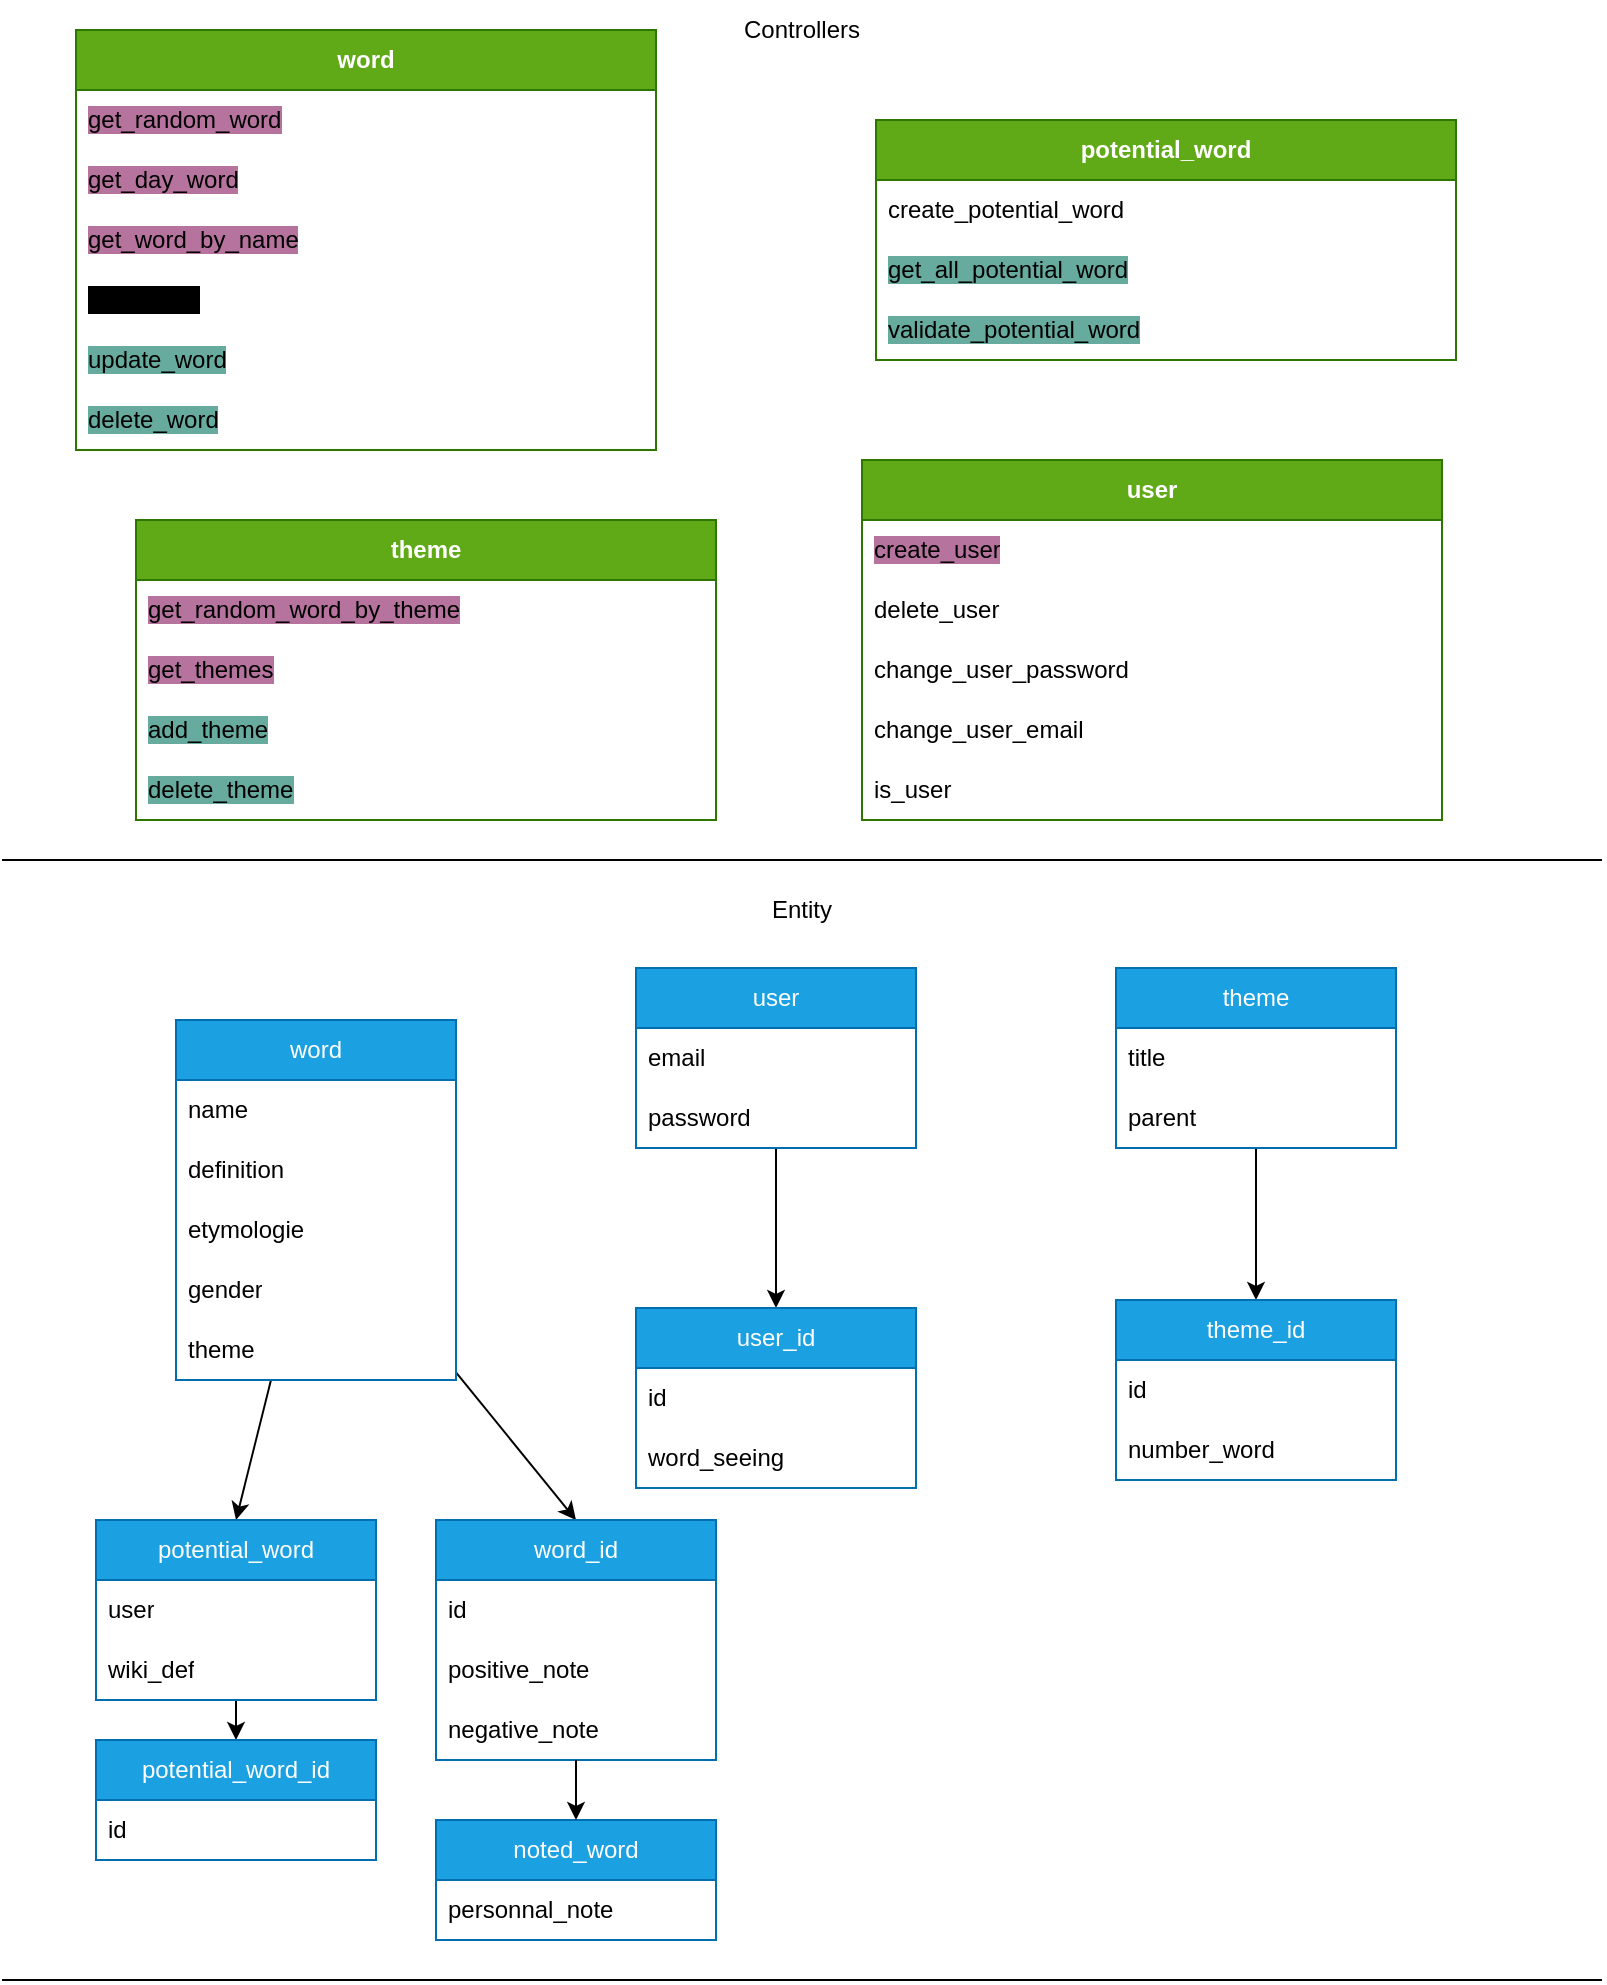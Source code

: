 <mxfile>
    <diagram id="C5RBs43oDa-KdzZeNtuy" name="Page-1">
        <mxGraphModel dx="785" dy="309" grid="1" gridSize="10" guides="1" tooltips="1" connect="1" arrows="1" fold="1" page="1" pageScale="1" pageWidth="827" pageHeight="1169" math="0" shadow="0">
            <root>
                <mxCell id="WIyWlLk6GJQsqaUBKTNV-0"/>
                <mxCell id="WIyWlLk6GJQsqaUBKTNV-1" parent="WIyWlLk6GJQsqaUBKTNV-0"/>
                <mxCell id="v3FP0j8TTnVcQzOzM6Bb-3" value="&lt;strong&gt;word&lt;/strong&gt;" style="swimlane;fontStyle=0;childLayout=stackLayout;horizontal=1;startSize=30;horizontalStack=0;resizeParent=1;resizeParentMax=0;resizeLast=0;collapsible=1;marginBottom=0;whiteSpace=wrap;html=1;fillColor=#60a917;strokeColor=#2D7600;fontColor=#ffffff;" parent="WIyWlLk6GJQsqaUBKTNV-1" vertex="1">
                    <mxGeometry x="50" y="25" width="290" height="210" as="geometry"/>
                </mxCell>
                <mxCell id="v3FP0j8TTnVcQzOzM6Bb-4" value="&lt;span style=&quot;background-color: rgb(181, 115, 157);&quot;&gt;get_random_word&lt;/span&gt;" style="text;strokeColor=none;fillColor=none;align=left;verticalAlign=middle;spacingLeft=4;spacingRight=4;overflow=hidden;points=[[0,0.5],[1,0.5]];portConstraint=eastwest;rotatable=0;whiteSpace=wrap;html=1;" parent="v3FP0j8TTnVcQzOzM6Bb-3" vertex="1">
                    <mxGeometry y="30" width="290" height="30" as="geometry"/>
                </mxCell>
                <mxCell id="55" value="&lt;span style=&quot;background-color: rgb(181, 115, 157);&quot;&gt;get_day_word&lt;/span&gt;" style="text;strokeColor=none;fillColor=none;align=left;verticalAlign=middle;spacingLeft=4;spacingRight=4;overflow=hidden;points=[[0,0.5],[1,0.5]];portConstraint=eastwest;rotatable=0;whiteSpace=wrap;html=1;" vertex="1" parent="v3FP0j8TTnVcQzOzM6Bb-3">
                    <mxGeometry y="60" width="290" height="30" as="geometry"/>
                </mxCell>
                <mxCell id="48" value="&lt;span style=&quot;background-color: rgb(181, 115, 157);&quot;&gt;get_word_by_name&lt;/span&gt;" style="text;strokeColor=none;fillColor=none;align=left;verticalAlign=middle;spacingLeft=4;spacingRight=4;overflow=hidden;points=[[0,0.5],[1,0.5]];portConstraint=eastwest;rotatable=0;whiteSpace=wrap;html=1;" parent="v3FP0j8TTnVcQzOzM6Bb-3" vertex="1">
                    <mxGeometry y="90" width="290" height="30" as="geometry"/>
                </mxCell>
                <mxCell id="v3FP0j8TTnVcQzOzM6Bb-29" value="&lt;span style=&quot;background-color: rgb(0, 0, 0);&quot;&gt;note_word&lt;/span&gt;" style="text;strokeColor=none;fillColor=none;align=left;verticalAlign=middle;spacingLeft=4;spacingRight=4;overflow=hidden;points=[[0,0.5],[1,0.5]];portConstraint=eastwest;rotatable=0;whiteSpace=wrap;html=1;" parent="v3FP0j8TTnVcQzOzM6Bb-3" vertex="1">
                    <mxGeometry y="120" width="290" height="30" as="geometry"/>
                </mxCell>
                <mxCell id="v3FP0j8TTnVcQzOzM6Bb-31" value="&lt;div&gt;&lt;span style=&quot;background-color: rgb(103, 171, 159);&quot;&gt;update_word&lt;/span&gt;&lt;/div&gt;" style="text;strokeColor=none;fillColor=none;align=left;verticalAlign=middle;spacingLeft=4;spacingRight=4;overflow=hidden;points=[[0,0.5],[1,0.5]];portConstraint=eastwest;rotatable=0;whiteSpace=wrap;html=1;" parent="v3FP0j8TTnVcQzOzM6Bb-3" vertex="1">
                    <mxGeometry y="150" width="290" height="30" as="geometry"/>
                </mxCell>
                <mxCell id="v3FP0j8TTnVcQzOzM6Bb-5" value="&lt;div&gt;&lt;span style=&quot;background-color: rgb(103, 171, 159);&quot;&gt;delete_word&lt;/span&gt;&lt;/div&gt;" style="text;strokeColor=none;fillColor=none;align=left;verticalAlign=middle;spacingLeft=4;spacingRight=4;overflow=hidden;points=[[0,0.5],[1,0.5]];portConstraint=eastwest;rotatable=0;whiteSpace=wrap;html=1;" parent="v3FP0j8TTnVcQzOzM6Bb-3" vertex="1">
                    <mxGeometry y="180" width="290" height="30" as="geometry"/>
                </mxCell>
                <mxCell id="v3FP0j8TTnVcQzOzM6Bb-11" value="&lt;strong&gt;user&lt;/strong&gt;" style="swimlane;fontStyle=0;childLayout=stackLayout;horizontal=1;startSize=30;horizontalStack=0;resizeParent=1;resizeParentMax=0;resizeLast=0;collapsible=1;marginBottom=0;whiteSpace=wrap;html=1;fillColor=#60a917;strokeColor=#2D7600;fontColor=#ffffff;" parent="WIyWlLk6GJQsqaUBKTNV-1" vertex="1">
                    <mxGeometry x="443" y="240" width="290" height="180" as="geometry"/>
                </mxCell>
                <mxCell id="v3FP0j8TTnVcQzOzM6Bb-12" value="&lt;span style=&quot;background-color: rgb(181, 115, 157);&quot;&gt;create_user&lt;/span&gt;" style="text;strokeColor=none;fillColor=none;align=left;verticalAlign=middle;spacingLeft=4;spacingRight=4;overflow=hidden;points=[[0,0.5],[1,0.5]];portConstraint=eastwest;rotatable=0;whiteSpace=wrap;html=1;" parent="v3FP0j8TTnVcQzOzM6Bb-11" vertex="1">
                    <mxGeometry y="30" width="290" height="30" as="geometry"/>
                </mxCell>
                <mxCell id="v3FP0j8TTnVcQzOzM6Bb-13" value="delete_user" style="text;strokeColor=none;fillColor=none;align=left;verticalAlign=middle;spacingLeft=4;spacingRight=4;overflow=hidden;points=[[0,0.5],[1,0.5]];portConstraint=eastwest;rotatable=0;whiteSpace=wrap;html=1;" parent="v3FP0j8TTnVcQzOzM6Bb-11" vertex="1">
                    <mxGeometry y="60" width="290" height="30" as="geometry"/>
                </mxCell>
                <mxCell id="v3FP0j8TTnVcQzOzM6Bb-14" value="change_user_password" style="text;strokeColor=none;fillColor=none;align=left;verticalAlign=middle;spacingLeft=4;spacingRight=4;overflow=hidden;points=[[0,0.5],[1,0.5]];portConstraint=eastwest;rotatable=0;whiteSpace=wrap;html=1;" parent="v3FP0j8TTnVcQzOzM6Bb-11" vertex="1">
                    <mxGeometry y="90" width="290" height="30" as="geometry"/>
                </mxCell>
                <mxCell id="v3FP0j8TTnVcQzOzM6Bb-15" value="change_user_email" style="text;strokeColor=none;fillColor=none;align=left;verticalAlign=middle;spacingLeft=4;spacingRight=4;overflow=hidden;points=[[0,0.5],[1,0.5]];portConstraint=eastwest;rotatable=0;whiteSpace=wrap;html=1;" parent="v3FP0j8TTnVcQzOzM6Bb-11" vertex="1">
                    <mxGeometry y="120" width="290" height="30" as="geometry"/>
                </mxCell>
                <mxCell id="v3FP0j8TTnVcQzOzM6Bb-16" value="is_user" style="text;strokeColor=none;fillColor=none;align=left;verticalAlign=middle;spacingLeft=4;spacingRight=4;overflow=hidden;points=[[0,0.5],[1,0.5]];portConstraint=eastwest;rotatable=0;whiteSpace=wrap;html=1;" parent="v3FP0j8TTnVcQzOzM6Bb-11" vertex="1">
                    <mxGeometry y="150" width="290" height="30" as="geometry"/>
                </mxCell>
                <mxCell id="v3FP0j8TTnVcQzOzM6Bb-19" value="&lt;strong&gt;potential_word&lt;/strong&gt;" style="swimlane;fontStyle=0;childLayout=stackLayout;horizontal=1;startSize=30;horizontalStack=0;resizeParent=1;resizeParentMax=0;resizeLast=0;collapsible=1;marginBottom=0;whiteSpace=wrap;html=1;fillColor=#60a917;strokeColor=#2D7600;fontColor=#ffffff;" parent="WIyWlLk6GJQsqaUBKTNV-1" vertex="1">
                    <mxGeometry x="450" y="70" width="290" height="120" as="geometry"/>
                </mxCell>
                <mxCell id="v3FP0j8TTnVcQzOzM6Bb-21" value="create_potential_word" style="text;strokeColor=none;fillColor=none;align=left;verticalAlign=middle;spacingLeft=4;spacingRight=4;overflow=hidden;points=[[0,0.5],[1,0.5]];portConstraint=eastwest;rotatable=0;whiteSpace=wrap;html=1;" parent="v3FP0j8TTnVcQzOzM6Bb-19" vertex="1">
                    <mxGeometry y="30" width="290" height="30" as="geometry"/>
                </mxCell>
                <mxCell id="v3FP0j8TTnVcQzOzM6Bb-20" value="&lt;span style=&quot;background-color: rgb(103, 171, 159);&quot;&gt;get_all_potential_word&lt;/span&gt;" style="text;strokeColor=none;fillColor=none;align=left;verticalAlign=middle;spacingLeft=4;spacingRight=4;overflow=hidden;points=[[0,0.5],[1,0.5]];portConstraint=eastwest;rotatable=0;whiteSpace=wrap;html=1;" parent="v3FP0j8TTnVcQzOzM6Bb-19" vertex="1">
                    <mxGeometry y="60" width="290" height="30" as="geometry"/>
                </mxCell>
                <mxCell id="v3FP0j8TTnVcQzOzM6Bb-22" value="&lt;span style=&quot;background-color: rgb(103, 171, 159);&quot;&gt;validate_potential_word&lt;/span&gt;" style="text;strokeColor=none;fillColor=none;align=left;verticalAlign=middle;spacingLeft=4;spacingRight=4;overflow=hidden;points=[[0,0.5],[1,0.5]];portConstraint=eastwest;rotatable=0;whiteSpace=wrap;html=1;" parent="v3FP0j8TTnVcQzOzM6Bb-19" vertex="1">
                    <mxGeometry y="90" width="290" height="30" as="geometry"/>
                </mxCell>
                <mxCell id="v3FP0j8TTnVcQzOzM6Bb-32" value="&lt;strong&gt;theme&lt;/strong&gt;" style="swimlane;fontStyle=0;childLayout=stackLayout;horizontal=1;startSize=30;horizontalStack=0;resizeParent=1;resizeParentMax=0;resizeLast=0;collapsible=1;marginBottom=0;whiteSpace=wrap;html=1;fillColor=#60a917;strokeColor=#2D7600;fontColor=#ffffff;" parent="WIyWlLk6GJQsqaUBKTNV-1" vertex="1">
                    <mxGeometry x="80" y="270" width="290" height="150" as="geometry"/>
                </mxCell>
                <mxCell id="v3FP0j8TTnVcQzOzM6Bb-33" value="&lt;span style=&quot;background-color: rgb(181, 115, 157);&quot;&gt;get_random_word_by_theme&lt;/span&gt;" style="text;strokeColor=none;fillColor=none;align=left;verticalAlign=middle;spacingLeft=4;spacingRight=4;overflow=hidden;points=[[0,0.5],[1,0.5]];portConstraint=eastwest;rotatable=0;whiteSpace=wrap;html=1;" parent="v3FP0j8TTnVcQzOzM6Bb-32" vertex="1">
                    <mxGeometry y="30" width="290" height="30" as="geometry"/>
                </mxCell>
                <mxCell id="33" value="&lt;span style=&quot;background-color: rgb(181, 115, 157);&quot;&gt;get_themes&lt;/span&gt;" style="text;align=left;verticalAlign=middle;spacingLeft=4;spacingRight=4;overflow=hidden;points=[[0,0.5],[1,0.5]];portConstraint=eastwest;rotatable=0;whiteSpace=wrap;html=1;" parent="v3FP0j8TTnVcQzOzM6Bb-32" vertex="1">
                    <mxGeometry y="60" width="290" height="30" as="geometry"/>
                </mxCell>
                <mxCell id="v3FP0j8TTnVcQzOzM6Bb-35" value="&lt;span style=&quot;background-color: rgb(103, 171, 159);&quot;&gt;add_theme&lt;/span&gt;" style="text;strokeColor=none;fillColor=none;align=left;verticalAlign=middle;spacingLeft=4;spacingRight=4;overflow=hidden;points=[[0,0.5],[1,0.5]];portConstraint=eastwest;rotatable=0;whiteSpace=wrap;html=1;" parent="v3FP0j8TTnVcQzOzM6Bb-32" vertex="1">
                    <mxGeometry y="90" width="290" height="30" as="geometry"/>
                </mxCell>
                <mxCell id="v3FP0j8TTnVcQzOzM6Bb-36" value="&lt;div&gt;&lt;span style=&quot;background-color: rgb(103, 171, 159);&quot;&gt;delete_theme&lt;/span&gt;&lt;/div&gt;" style="text;strokeColor=none;fillColor=none;align=left;verticalAlign=middle;spacingLeft=4;spacingRight=4;overflow=hidden;points=[[0,0.5],[1,0.5]];portConstraint=eastwest;rotatable=0;whiteSpace=wrap;html=1;" parent="v3FP0j8TTnVcQzOzM6Bb-32" vertex="1">
                    <mxGeometry y="120" width="290" height="30" as="geometry"/>
                </mxCell>
                <mxCell id="0" value="" style="endArrow=none;html=1;" parent="WIyWlLk6GJQsqaUBKTNV-1" edge="1">
                    <mxGeometry width="50" height="50" relative="1" as="geometry">
                        <mxPoint x="13" y="440" as="sourcePoint"/>
                        <mxPoint x="813" y="440" as="targetPoint"/>
                    </mxGeometry>
                </mxCell>
                <mxCell id="14" value="" style="edgeStyle=none;html=1;entryX=0.5;entryY=0;entryDx=0;entryDy=0;" parent="WIyWlLk6GJQsqaUBKTNV-1" source="1" target="16" edge="1">
                    <mxGeometry relative="1" as="geometry"/>
                </mxCell>
                <mxCell id="60" style="edgeStyle=none;html=1;entryX=0.5;entryY=0;entryDx=0;entryDy=0;startArrow=none;startFill=0;endArrow=classic;endFill=1;" edge="1" parent="WIyWlLk6GJQsqaUBKTNV-1" source="1" target="8">
                    <mxGeometry relative="1" as="geometry"/>
                </mxCell>
                <mxCell id="1" value="word" style="swimlane;fontStyle=0;childLayout=stackLayout;horizontal=1;startSize=30;horizontalStack=0;resizeParent=1;resizeParentMax=0;resizeLast=0;collapsible=1;marginBottom=0;whiteSpace=wrap;html=1;fillColor=#1ba1e2;fontColor=#ffffff;strokeColor=#006EAF;" parent="WIyWlLk6GJQsqaUBKTNV-1" vertex="1">
                    <mxGeometry x="100" y="520" width="140" height="180" as="geometry"/>
                </mxCell>
                <mxCell id="2" value="name" style="text;strokeColor=none;fillColor=none;align=left;verticalAlign=middle;spacingLeft=4;spacingRight=4;overflow=hidden;points=[[0,0.5],[1,0.5]];portConstraint=eastwest;rotatable=0;whiteSpace=wrap;html=1;" parent="1" vertex="1">
                    <mxGeometry y="30" width="140" height="30" as="geometry"/>
                </mxCell>
                <mxCell id="3" value="definition" style="text;strokeColor=none;fillColor=none;align=left;verticalAlign=middle;spacingLeft=4;spacingRight=4;overflow=hidden;points=[[0,0.5],[1,0.5]];portConstraint=eastwest;rotatable=0;whiteSpace=wrap;html=1;" parent="1" vertex="1">
                    <mxGeometry y="60" width="140" height="30" as="geometry"/>
                </mxCell>
                <mxCell id="4" value="etymologie" style="text;strokeColor=none;fillColor=none;align=left;verticalAlign=middle;spacingLeft=4;spacingRight=4;overflow=hidden;points=[[0,0.5],[1,0.5]];portConstraint=eastwest;rotatable=0;whiteSpace=wrap;html=1;" parent="1" vertex="1">
                    <mxGeometry y="90" width="140" height="30" as="geometry"/>
                </mxCell>
                <mxCell id="5" value="gender" style="text;strokeColor=none;fillColor=none;align=left;verticalAlign=middle;spacingLeft=4;spacingRight=4;overflow=hidden;points=[[0,0.5],[1,0.5]];portConstraint=eastwest;rotatable=0;whiteSpace=wrap;html=1;" parent="1" vertex="1">
                    <mxGeometry y="120" width="140" height="30" as="geometry"/>
                </mxCell>
                <mxCell id="47" value="theme" style="text;strokeColor=none;fillColor=none;align=left;verticalAlign=middle;spacingLeft=4;spacingRight=4;overflow=hidden;points=[[0,0.5],[1,0.5]];portConstraint=eastwest;rotatable=0;whiteSpace=wrap;html=1;" parent="1" vertex="1">
                    <mxGeometry y="150" width="140" height="30" as="geometry"/>
                </mxCell>
                <mxCell id="8" value="word_id" style="swimlane;fontStyle=0;childLayout=stackLayout;horizontal=1;startSize=30;horizontalStack=0;resizeParent=1;resizeParentMax=0;resizeLast=0;collapsible=1;marginBottom=0;whiteSpace=wrap;html=1;fillColor=#1ba1e2;fontColor=#ffffff;strokeColor=#006EAF;" parent="WIyWlLk6GJQsqaUBKTNV-1" vertex="1">
                    <mxGeometry x="230" y="770" width="140" height="120" as="geometry"/>
                </mxCell>
                <mxCell id="59" value="id" style="text;strokeColor=none;fillColor=none;align=left;verticalAlign=middle;spacingLeft=4;spacingRight=4;overflow=hidden;points=[[0,0.5],[1,0.5]];portConstraint=eastwest;rotatable=0;whiteSpace=wrap;html=1;" vertex="1" parent="8">
                    <mxGeometry y="30" width="140" height="30" as="geometry"/>
                </mxCell>
                <mxCell id="58" value="positive_note" style="text;strokeColor=none;fillColor=none;align=left;verticalAlign=middle;spacingLeft=4;spacingRight=4;overflow=hidden;points=[[0,0.5],[1,0.5]];portConstraint=eastwest;rotatable=0;whiteSpace=wrap;html=1;" vertex="1" parent="8">
                    <mxGeometry y="60" width="140" height="30" as="geometry"/>
                </mxCell>
                <mxCell id="9" value="negative_note" style="text;strokeColor=none;fillColor=none;align=left;verticalAlign=middle;spacingLeft=4;spacingRight=4;overflow=hidden;points=[[0,0.5],[1,0.5]];portConstraint=eastwest;rotatable=0;whiteSpace=wrap;html=1;" parent="8" vertex="1">
                    <mxGeometry y="90" width="140" height="30" as="geometry"/>
                </mxCell>
                <mxCell id="66" value="" style="edgeStyle=none;html=1;startArrow=none;startFill=0;endArrow=classic;endFill=1;" edge="1" parent="WIyWlLk6GJQsqaUBKTNV-1" source="16" target="63">
                    <mxGeometry relative="1" as="geometry"/>
                </mxCell>
                <mxCell id="16" value="potential_word" style="swimlane;fontStyle=0;childLayout=stackLayout;horizontal=1;startSize=30;horizontalStack=0;resizeParent=1;resizeParentMax=0;resizeLast=0;collapsible=1;marginBottom=0;whiteSpace=wrap;html=1;fillColor=#1ba1e2;fontColor=#ffffff;strokeColor=#006EAF;" parent="WIyWlLk6GJQsqaUBKTNV-1" vertex="1">
                    <mxGeometry x="60" y="770" width="140" height="90" as="geometry"/>
                </mxCell>
                <mxCell id="17" value="user" style="text;strokeColor=none;fillColor=none;align=left;verticalAlign=middle;spacingLeft=4;spacingRight=4;overflow=hidden;points=[[0,0.5],[1,0.5]];portConstraint=eastwest;rotatable=0;whiteSpace=wrap;html=1;" parent="16" vertex="1">
                    <mxGeometry y="30" width="140" height="30" as="geometry"/>
                </mxCell>
                <mxCell id="29" value="wiki_def" style="text;strokeColor=none;fillColor=none;align=left;verticalAlign=middle;spacingLeft=4;spacingRight=4;overflow=hidden;points=[[0,0.5],[1,0.5]];portConstraint=eastwest;rotatable=0;whiteSpace=wrap;html=1;" parent="16" vertex="1">
                    <mxGeometry y="60" width="140" height="30" as="geometry"/>
                </mxCell>
                <mxCell id="28" value="" style="edgeStyle=none;html=1;" parent="WIyWlLk6GJQsqaUBKTNV-1" source="18" target="25" edge="1">
                    <mxGeometry relative="1" as="geometry"/>
                </mxCell>
                <mxCell id="18" value="user" style="swimlane;fontStyle=0;childLayout=stackLayout;horizontal=1;startSize=30;horizontalStack=0;resizeParent=1;resizeParentMax=0;resizeLast=0;collapsible=1;marginBottom=0;whiteSpace=wrap;html=1;fillColor=#1ba1e2;fontColor=#ffffff;strokeColor=#006EAF;" parent="WIyWlLk6GJQsqaUBKTNV-1" vertex="1">
                    <mxGeometry x="330" y="494" width="140" height="90" as="geometry"/>
                </mxCell>
                <mxCell id="19" value="email" style="text;strokeColor=none;fillColor=none;align=left;verticalAlign=middle;spacingLeft=4;spacingRight=4;overflow=hidden;points=[[0,0.5],[1,0.5]];portConstraint=eastwest;rotatable=0;whiteSpace=wrap;html=1;" parent="18" vertex="1">
                    <mxGeometry y="30" width="140" height="30" as="geometry"/>
                </mxCell>
                <mxCell id="20" value="password" style="text;strokeColor=none;fillColor=none;align=left;verticalAlign=middle;spacingLeft=4;spacingRight=4;overflow=hidden;points=[[0,0.5],[1,0.5]];portConstraint=eastwest;rotatable=0;whiteSpace=wrap;html=1;" parent="18" vertex="1">
                    <mxGeometry y="60" width="140" height="30" as="geometry"/>
                </mxCell>
                <mxCell id="25" value="user_id" style="swimlane;fontStyle=0;childLayout=stackLayout;horizontal=1;startSize=30;horizontalStack=0;resizeParent=1;resizeParentMax=0;resizeLast=0;collapsible=1;marginBottom=0;whiteSpace=wrap;html=1;fillColor=#1ba1e2;fontColor=#ffffff;strokeColor=#006EAF;" parent="WIyWlLk6GJQsqaUBKTNV-1" vertex="1">
                    <mxGeometry x="330" y="664" width="140" height="90" as="geometry"/>
                </mxCell>
                <mxCell id="26" value="id" style="text;strokeColor=none;fillColor=none;align=left;verticalAlign=middle;spacingLeft=4;spacingRight=4;overflow=hidden;points=[[0,0.5],[1,0.5]];portConstraint=eastwest;rotatable=0;whiteSpace=wrap;html=1;" parent="25" vertex="1">
                    <mxGeometry y="30" width="140" height="30" as="geometry"/>
                </mxCell>
                <mxCell id="38" value="word_seeing" style="text;strokeColor=none;fillColor=none;align=left;verticalAlign=middle;spacingLeft=4;spacingRight=4;overflow=hidden;points=[[0,0.5],[1,0.5]];portConstraint=eastwest;rotatable=0;whiteSpace=wrap;html=1;" parent="25" vertex="1">
                    <mxGeometry y="60" width="140" height="30" as="geometry"/>
                </mxCell>
                <mxCell id="53" style="edgeStyle=none;html=1;entryX=0.5;entryY=0;entryDx=0;entryDy=0;" parent="WIyWlLk6GJQsqaUBKTNV-1" source="30" target="49" edge="1">
                    <mxGeometry relative="1" as="geometry"/>
                </mxCell>
                <mxCell id="30" value="theme" style="swimlane;fontStyle=0;childLayout=stackLayout;horizontal=1;startSize=30;horizontalStack=0;resizeParent=1;resizeParentMax=0;resizeLast=0;collapsible=1;marginBottom=0;whiteSpace=wrap;html=1;fillColor=#1ba1e2;fontColor=#ffffff;strokeColor=#006EAF;" parent="WIyWlLk6GJQsqaUBKTNV-1" vertex="1">
                    <mxGeometry x="570" y="494" width="140" height="90" as="geometry"/>
                </mxCell>
                <mxCell id="31" value="title" style="text;strokeColor=none;fillColor=none;align=left;verticalAlign=middle;spacingLeft=4;spacingRight=4;overflow=hidden;points=[[0,0.5],[1,0.5]];portConstraint=eastwest;rotatable=0;whiteSpace=wrap;html=1;" parent="30" vertex="1">
                    <mxGeometry y="30" width="140" height="30" as="geometry"/>
                </mxCell>
                <mxCell id="34" value="parent" style="text;strokeColor=none;fillColor=none;align=left;verticalAlign=middle;spacingLeft=4;spacingRight=4;overflow=hidden;points=[[0,0.5],[1,0.5]];portConstraint=eastwest;rotatable=0;whiteSpace=wrap;html=1;" parent="30" vertex="1">
                    <mxGeometry y="60" width="140" height="30" as="geometry"/>
                </mxCell>
                <mxCell id="35" value="" style="endArrow=none;html=1;" parent="WIyWlLk6GJQsqaUBKTNV-1" edge="1">
                    <mxGeometry width="50" height="50" relative="1" as="geometry">
                        <mxPoint x="13" y="1000" as="sourcePoint"/>
                        <mxPoint x="813" y="1000" as="targetPoint"/>
                    </mxGeometry>
                </mxCell>
                <mxCell id="36" value="Entity&lt;span style=&quot;color: rgba(0, 0, 0, 0); font-family: monospace; font-size: 0px; text-align: start;&quot;&gt;%3CmxGraphModel%3E%3Croot%3E%3CmxCell%20id%3D%220%22%2F%3E%3CmxCell%20id%3D%221%22%20parent%3D%220%22%2F%3E%3CmxCell%20id%3D%222%22%20value%3D%22%22%20style%3D%22endArrow%3Dnone%3Bhtml%3D1%3B%22%20edge%3D%221%22%20parent%3D%221%22%3E%3CmxGeometry%20width%3D%2250%22%20height%3D%2250%22%20relative%3D%221%22%20as%3D%22geometry%22%3E%3CmxPoint%20x%3D%2213%22%20y%3D%22440%22%20as%3D%22sourcePoint%22%2F%3E%3CmxPoint%20x%3D%22813%22%20y%3D%22440%22%20as%3D%22targetPoint%22%2F%3E%3C%2FmxGeometry%3E%3C%2FmxCell%3E%3C%2Froot%3E%3C%2FmxGraphModel%3E&lt;/span&gt;" style="text;html=1;strokeColor=none;fillColor=none;align=center;verticalAlign=middle;whiteSpace=wrap;rounded=0;" parent="WIyWlLk6GJQsqaUBKTNV-1" vertex="1">
                    <mxGeometry x="383" y="450" width="60" height="30" as="geometry"/>
                </mxCell>
                <mxCell id="37" value="Controllers" style="text;html=1;strokeColor=none;fillColor=none;align=center;verticalAlign=middle;whiteSpace=wrap;rounded=0;" parent="WIyWlLk6GJQsqaUBKTNV-1" vertex="1">
                    <mxGeometry x="383" y="10" width="60" height="30" as="geometry"/>
                </mxCell>
                <mxCell id="40" value="noted_word" style="swimlane;fontStyle=0;childLayout=stackLayout;horizontal=1;startSize=30;horizontalStack=0;resizeParent=1;resizeParentMax=0;resizeLast=0;collapsible=1;marginBottom=0;whiteSpace=wrap;html=1;fillColor=#1ba1e2;fontColor=#ffffff;strokeColor=#006EAF;" parent="WIyWlLk6GJQsqaUBKTNV-1" vertex="1">
                    <mxGeometry x="230" y="920" width="140" height="60" as="geometry"/>
                </mxCell>
                <mxCell id="41" value="personnal_note" style="text;strokeColor=none;fillColor=none;align=left;verticalAlign=middle;spacingLeft=4;spacingRight=4;overflow=hidden;points=[[0,0.5],[1,0.5]];portConstraint=eastwest;rotatable=0;whiteSpace=wrap;html=1;" parent="40" vertex="1">
                    <mxGeometry y="30" width="140" height="30" as="geometry"/>
                </mxCell>
                <mxCell id="43" style="edgeStyle=none;html=1;entryX=0.5;entryY=0;entryDx=0;entryDy=0;" parent="WIyWlLk6GJQsqaUBKTNV-1" source="9" target="40" edge="1">
                    <mxGeometry relative="1" as="geometry"/>
                </mxCell>
                <mxCell id="49" value="theme_id" style="swimlane;fontStyle=0;childLayout=stackLayout;horizontal=1;startSize=30;horizontalStack=0;resizeParent=1;resizeParentMax=0;resizeLast=0;collapsible=1;marginBottom=0;whiteSpace=wrap;html=1;fillColor=#1ba1e2;fontColor=#ffffff;strokeColor=#006EAF;" parent="WIyWlLk6GJQsqaUBKTNV-1" vertex="1">
                    <mxGeometry x="570" y="660" width="140" height="90" as="geometry"/>
                </mxCell>
                <mxCell id="52" value="id" style="text;strokeColor=none;fillColor=none;align=left;verticalAlign=middle;spacingLeft=4;spacingRight=4;overflow=hidden;points=[[0,0.5],[1,0.5]];portConstraint=eastwest;rotatable=0;whiteSpace=wrap;html=1;" parent="49" vertex="1">
                    <mxGeometry y="30" width="140" height="30" as="geometry"/>
                </mxCell>
                <mxCell id="51" value="number_word" style="text;strokeColor=none;fillColor=none;align=left;verticalAlign=middle;spacingLeft=4;spacingRight=4;overflow=hidden;points=[[0,0.5],[1,0.5]];portConstraint=eastwest;rotatable=0;whiteSpace=wrap;html=1;" parent="49" vertex="1">
                    <mxGeometry y="60" width="140" height="30" as="geometry"/>
                </mxCell>
                <mxCell id="63" value="potential_word_id" style="swimlane;fontStyle=0;childLayout=stackLayout;horizontal=1;startSize=30;horizontalStack=0;resizeParent=1;resizeParentMax=0;resizeLast=0;collapsible=1;marginBottom=0;whiteSpace=wrap;html=1;fillColor=#1ba1e2;fontColor=#ffffff;strokeColor=#006EAF;" vertex="1" parent="WIyWlLk6GJQsqaUBKTNV-1">
                    <mxGeometry x="60" y="880" width="140" height="60" as="geometry"/>
                </mxCell>
                <mxCell id="65" value="id" style="text;strokeColor=none;fillColor=none;align=left;verticalAlign=middle;spacingLeft=4;spacingRight=4;overflow=hidden;points=[[0,0.5],[1,0.5]];portConstraint=eastwest;rotatable=0;whiteSpace=wrap;html=1;" vertex="1" parent="63">
                    <mxGeometry y="30" width="140" height="30" as="geometry"/>
                </mxCell>
            </root>
        </mxGraphModel>
    </diagram>
</mxfile>